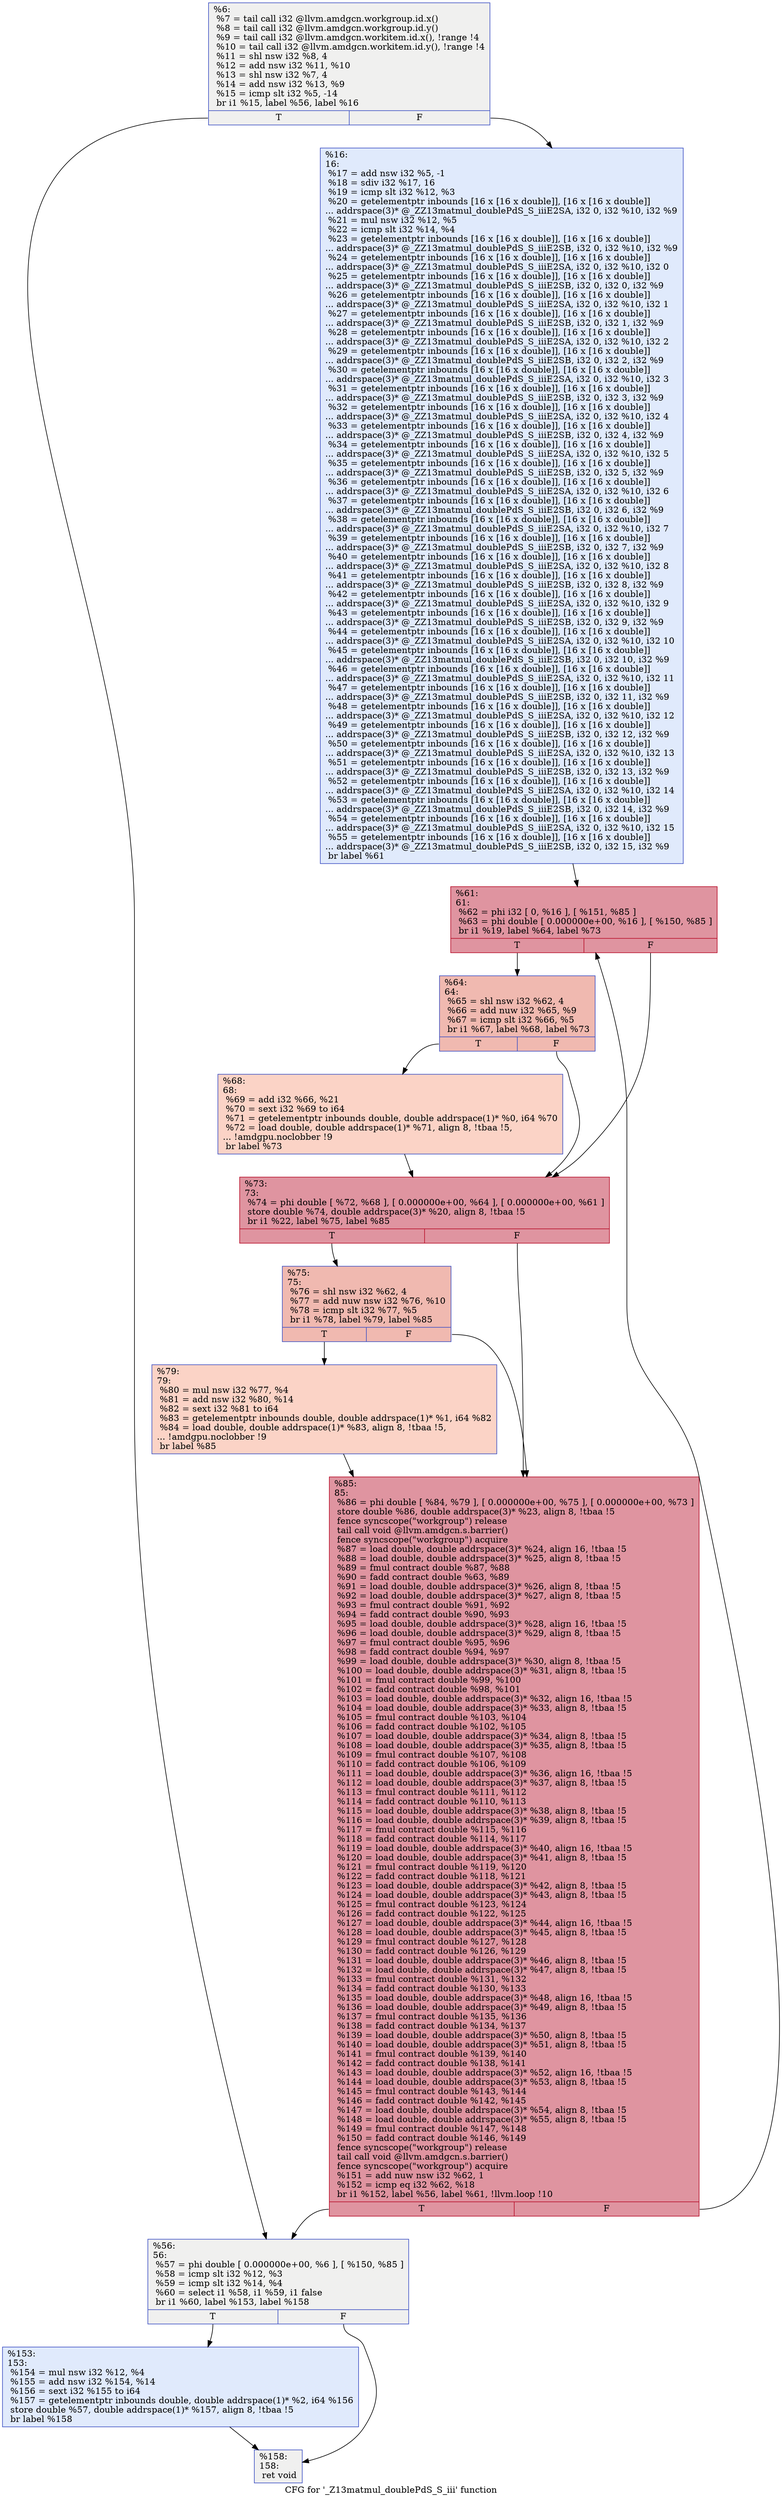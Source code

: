 digraph "CFG for '_Z13matmul_doublePdS_S_iii' function" {
	label="CFG for '_Z13matmul_doublePdS_S_iii' function";

	Node0x4d22790 [shape=record,color="#3d50c3ff", style=filled, fillcolor="#dedcdb70",label="{%6:\l  %7 = tail call i32 @llvm.amdgcn.workgroup.id.x()\l  %8 = tail call i32 @llvm.amdgcn.workgroup.id.y()\l  %9 = tail call i32 @llvm.amdgcn.workitem.id.x(), !range !4\l  %10 = tail call i32 @llvm.amdgcn.workitem.id.y(), !range !4\l  %11 = shl nsw i32 %8, 4\l  %12 = add nsw i32 %11, %10\l  %13 = shl nsw i32 %7, 4\l  %14 = add nsw i32 %13, %9\l  %15 = icmp slt i32 %5, -14\l  br i1 %15, label %56, label %16\l|{<s0>T|<s1>F}}"];
	Node0x4d22790:s0 -> Node0x4d24a80;
	Node0x4d22790:s1 -> Node0x4d24b10;
	Node0x4d24b10 [shape=record,color="#3d50c3ff", style=filled, fillcolor="#b9d0f970",label="{%16:\l16:                                               \l  %17 = add nsw i32 %5, -1\l  %18 = sdiv i32 %17, 16\l  %19 = icmp slt i32 %12, %3\l  %20 = getelementptr inbounds [16 x [16 x double]], [16 x [16 x double]]\l... addrspace(3)* @_ZZ13matmul_doublePdS_S_iiiE2SA, i32 0, i32 %10, i32 %9\l  %21 = mul nsw i32 %12, %5\l  %22 = icmp slt i32 %14, %4\l  %23 = getelementptr inbounds [16 x [16 x double]], [16 x [16 x double]]\l... addrspace(3)* @_ZZ13matmul_doublePdS_S_iiiE2SB, i32 0, i32 %10, i32 %9\l  %24 = getelementptr inbounds [16 x [16 x double]], [16 x [16 x double]]\l... addrspace(3)* @_ZZ13matmul_doublePdS_S_iiiE2SA, i32 0, i32 %10, i32 0\l  %25 = getelementptr inbounds [16 x [16 x double]], [16 x [16 x double]]\l... addrspace(3)* @_ZZ13matmul_doublePdS_S_iiiE2SB, i32 0, i32 0, i32 %9\l  %26 = getelementptr inbounds [16 x [16 x double]], [16 x [16 x double]]\l... addrspace(3)* @_ZZ13matmul_doublePdS_S_iiiE2SA, i32 0, i32 %10, i32 1\l  %27 = getelementptr inbounds [16 x [16 x double]], [16 x [16 x double]]\l... addrspace(3)* @_ZZ13matmul_doublePdS_S_iiiE2SB, i32 0, i32 1, i32 %9\l  %28 = getelementptr inbounds [16 x [16 x double]], [16 x [16 x double]]\l... addrspace(3)* @_ZZ13matmul_doublePdS_S_iiiE2SA, i32 0, i32 %10, i32 2\l  %29 = getelementptr inbounds [16 x [16 x double]], [16 x [16 x double]]\l... addrspace(3)* @_ZZ13matmul_doublePdS_S_iiiE2SB, i32 0, i32 2, i32 %9\l  %30 = getelementptr inbounds [16 x [16 x double]], [16 x [16 x double]]\l... addrspace(3)* @_ZZ13matmul_doublePdS_S_iiiE2SA, i32 0, i32 %10, i32 3\l  %31 = getelementptr inbounds [16 x [16 x double]], [16 x [16 x double]]\l... addrspace(3)* @_ZZ13matmul_doublePdS_S_iiiE2SB, i32 0, i32 3, i32 %9\l  %32 = getelementptr inbounds [16 x [16 x double]], [16 x [16 x double]]\l... addrspace(3)* @_ZZ13matmul_doublePdS_S_iiiE2SA, i32 0, i32 %10, i32 4\l  %33 = getelementptr inbounds [16 x [16 x double]], [16 x [16 x double]]\l... addrspace(3)* @_ZZ13matmul_doublePdS_S_iiiE2SB, i32 0, i32 4, i32 %9\l  %34 = getelementptr inbounds [16 x [16 x double]], [16 x [16 x double]]\l... addrspace(3)* @_ZZ13matmul_doublePdS_S_iiiE2SA, i32 0, i32 %10, i32 5\l  %35 = getelementptr inbounds [16 x [16 x double]], [16 x [16 x double]]\l... addrspace(3)* @_ZZ13matmul_doublePdS_S_iiiE2SB, i32 0, i32 5, i32 %9\l  %36 = getelementptr inbounds [16 x [16 x double]], [16 x [16 x double]]\l... addrspace(3)* @_ZZ13matmul_doublePdS_S_iiiE2SA, i32 0, i32 %10, i32 6\l  %37 = getelementptr inbounds [16 x [16 x double]], [16 x [16 x double]]\l... addrspace(3)* @_ZZ13matmul_doublePdS_S_iiiE2SB, i32 0, i32 6, i32 %9\l  %38 = getelementptr inbounds [16 x [16 x double]], [16 x [16 x double]]\l... addrspace(3)* @_ZZ13matmul_doublePdS_S_iiiE2SA, i32 0, i32 %10, i32 7\l  %39 = getelementptr inbounds [16 x [16 x double]], [16 x [16 x double]]\l... addrspace(3)* @_ZZ13matmul_doublePdS_S_iiiE2SB, i32 0, i32 7, i32 %9\l  %40 = getelementptr inbounds [16 x [16 x double]], [16 x [16 x double]]\l... addrspace(3)* @_ZZ13matmul_doublePdS_S_iiiE2SA, i32 0, i32 %10, i32 8\l  %41 = getelementptr inbounds [16 x [16 x double]], [16 x [16 x double]]\l... addrspace(3)* @_ZZ13matmul_doublePdS_S_iiiE2SB, i32 0, i32 8, i32 %9\l  %42 = getelementptr inbounds [16 x [16 x double]], [16 x [16 x double]]\l... addrspace(3)* @_ZZ13matmul_doublePdS_S_iiiE2SA, i32 0, i32 %10, i32 9\l  %43 = getelementptr inbounds [16 x [16 x double]], [16 x [16 x double]]\l... addrspace(3)* @_ZZ13matmul_doublePdS_S_iiiE2SB, i32 0, i32 9, i32 %9\l  %44 = getelementptr inbounds [16 x [16 x double]], [16 x [16 x double]]\l... addrspace(3)* @_ZZ13matmul_doublePdS_S_iiiE2SA, i32 0, i32 %10, i32 10\l  %45 = getelementptr inbounds [16 x [16 x double]], [16 x [16 x double]]\l... addrspace(3)* @_ZZ13matmul_doublePdS_S_iiiE2SB, i32 0, i32 10, i32 %9\l  %46 = getelementptr inbounds [16 x [16 x double]], [16 x [16 x double]]\l... addrspace(3)* @_ZZ13matmul_doublePdS_S_iiiE2SA, i32 0, i32 %10, i32 11\l  %47 = getelementptr inbounds [16 x [16 x double]], [16 x [16 x double]]\l... addrspace(3)* @_ZZ13matmul_doublePdS_S_iiiE2SB, i32 0, i32 11, i32 %9\l  %48 = getelementptr inbounds [16 x [16 x double]], [16 x [16 x double]]\l... addrspace(3)* @_ZZ13matmul_doublePdS_S_iiiE2SA, i32 0, i32 %10, i32 12\l  %49 = getelementptr inbounds [16 x [16 x double]], [16 x [16 x double]]\l... addrspace(3)* @_ZZ13matmul_doublePdS_S_iiiE2SB, i32 0, i32 12, i32 %9\l  %50 = getelementptr inbounds [16 x [16 x double]], [16 x [16 x double]]\l... addrspace(3)* @_ZZ13matmul_doublePdS_S_iiiE2SA, i32 0, i32 %10, i32 13\l  %51 = getelementptr inbounds [16 x [16 x double]], [16 x [16 x double]]\l... addrspace(3)* @_ZZ13matmul_doublePdS_S_iiiE2SB, i32 0, i32 13, i32 %9\l  %52 = getelementptr inbounds [16 x [16 x double]], [16 x [16 x double]]\l... addrspace(3)* @_ZZ13matmul_doublePdS_S_iiiE2SA, i32 0, i32 %10, i32 14\l  %53 = getelementptr inbounds [16 x [16 x double]], [16 x [16 x double]]\l... addrspace(3)* @_ZZ13matmul_doublePdS_S_iiiE2SB, i32 0, i32 14, i32 %9\l  %54 = getelementptr inbounds [16 x [16 x double]], [16 x [16 x double]]\l... addrspace(3)* @_ZZ13matmul_doublePdS_S_iiiE2SA, i32 0, i32 %10, i32 15\l  %55 = getelementptr inbounds [16 x [16 x double]], [16 x [16 x double]]\l... addrspace(3)* @_ZZ13matmul_doublePdS_S_iiiE2SB, i32 0, i32 15, i32 %9\l  br label %61\l}"];
	Node0x4d24b10 -> Node0x4d24f10;
	Node0x4d24a80 [shape=record,color="#3d50c3ff", style=filled, fillcolor="#dedcdb70",label="{%56:\l56:                                               \l  %57 = phi double [ 0.000000e+00, %6 ], [ %150, %85 ]\l  %58 = icmp slt i32 %12, %3\l  %59 = icmp slt i32 %14, %4\l  %60 = select i1 %58, i1 %59, i1 false\l  br i1 %60, label %153, label %158\l|{<s0>T|<s1>F}}"];
	Node0x4d24a80:s0 -> Node0x4d28020;
	Node0x4d24a80:s1 -> Node0x4d280b0;
	Node0x4d24f10 [shape=record,color="#b70d28ff", style=filled, fillcolor="#b70d2870",label="{%61:\l61:                                               \l  %62 = phi i32 [ 0, %16 ], [ %151, %85 ]\l  %63 = phi double [ 0.000000e+00, %16 ], [ %150, %85 ]\l  br i1 %19, label %64, label %73\l|{<s0>T|<s1>F}}"];
	Node0x4d24f10:s0 -> Node0x4d28380;
	Node0x4d24f10:s1 -> Node0x4d28410;
	Node0x4d28380 [shape=record,color="#3d50c3ff", style=filled, fillcolor="#de614d70",label="{%64:\l64:                                               \l  %65 = shl nsw i32 %62, 4\l  %66 = add nuw i32 %65, %9\l  %67 = icmp slt i32 %66, %5\l  br i1 %67, label %68, label %73\l|{<s0>T|<s1>F}}"];
	Node0x4d28380:s0 -> Node0x4d25c30;
	Node0x4d28380:s1 -> Node0x4d28410;
	Node0x4d25c30 [shape=record,color="#3d50c3ff", style=filled, fillcolor="#f59c7d70",label="{%68:\l68:                                               \l  %69 = add i32 %66, %21\l  %70 = sext i32 %69 to i64\l  %71 = getelementptr inbounds double, double addrspace(1)* %0, i64 %70\l  %72 = load double, double addrspace(1)* %71, align 8, !tbaa !5,\l... !amdgpu.noclobber !9\l  br label %73\l}"];
	Node0x4d25c30 -> Node0x4d28410;
	Node0x4d28410 [shape=record,color="#b70d28ff", style=filled, fillcolor="#b70d2870",label="{%73:\l73:                                               \l  %74 = phi double [ %72, %68 ], [ 0.000000e+00, %64 ], [ 0.000000e+00, %61 ]\l  store double %74, double addrspace(3)* %20, align 8, !tbaa !5\l  br i1 %22, label %75, label %85\l|{<s0>T|<s1>F}}"];
	Node0x4d28410:s0 -> Node0x4d296b0;
	Node0x4d28410:s1 -> Node0x4d27ce0;
	Node0x4d296b0 [shape=record,color="#3d50c3ff", style=filled, fillcolor="#de614d70",label="{%75:\l75:                                               \l  %76 = shl nsw i32 %62, 4\l  %77 = add nuw nsw i32 %76, %10\l  %78 = icmp slt i32 %77, %5\l  br i1 %78, label %79, label %85\l|{<s0>T|<s1>F}}"];
	Node0x4d296b0:s0 -> Node0x4d29960;
	Node0x4d296b0:s1 -> Node0x4d27ce0;
	Node0x4d29960 [shape=record,color="#3d50c3ff", style=filled, fillcolor="#f59c7d70",label="{%79:\l79:                                               \l  %80 = mul nsw i32 %77, %4\l  %81 = add nsw i32 %80, %14\l  %82 = sext i32 %81 to i64\l  %83 = getelementptr inbounds double, double addrspace(1)* %1, i64 %82\l  %84 = load double, double addrspace(1)* %83, align 8, !tbaa !5,\l... !amdgpu.noclobber !9\l  br label %85\l}"];
	Node0x4d29960 -> Node0x4d27ce0;
	Node0x4d27ce0 [shape=record,color="#b70d28ff", style=filled, fillcolor="#b70d2870",label="{%85:\l85:                                               \l  %86 = phi double [ %84, %79 ], [ 0.000000e+00, %75 ], [ 0.000000e+00, %73 ]\l  store double %86, double addrspace(3)* %23, align 8, !tbaa !5\l  fence syncscope(\"workgroup\") release\l  tail call void @llvm.amdgcn.s.barrier()\l  fence syncscope(\"workgroup\") acquire\l  %87 = load double, double addrspace(3)* %24, align 16, !tbaa !5\l  %88 = load double, double addrspace(3)* %25, align 8, !tbaa !5\l  %89 = fmul contract double %87, %88\l  %90 = fadd contract double %63, %89\l  %91 = load double, double addrspace(3)* %26, align 8, !tbaa !5\l  %92 = load double, double addrspace(3)* %27, align 8, !tbaa !5\l  %93 = fmul contract double %91, %92\l  %94 = fadd contract double %90, %93\l  %95 = load double, double addrspace(3)* %28, align 16, !tbaa !5\l  %96 = load double, double addrspace(3)* %29, align 8, !tbaa !5\l  %97 = fmul contract double %95, %96\l  %98 = fadd contract double %94, %97\l  %99 = load double, double addrspace(3)* %30, align 8, !tbaa !5\l  %100 = load double, double addrspace(3)* %31, align 8, !tbaa !5\l  %101 = fmul contract double %99, %100\l  %102 = fadd contract double %98, %101\l  %103 = load double, double addrspace(3)* %32, align 16, !tbaa !5\l  %104 = load double, double addrspace(3)* %33, align 8, !tbaa !5\l  %105 = fmul contract double %103, %104\l  %106 = fadd contract double %102, %105\l  %107 = load double, double addrspace(3)* %34, align 8, !tbaa !5\l  %108 = load double, double addrspace(3)* %35, align 8, !tbaa !5\l  %109 = fmul contract double %107, %108\l  %110 = fadd contract double %106, %109\l  %111 = load double, double addrspace(3)* %36, align 16, !tbaa !5\l  %112 = load double, double addrspace(3)* %37, align 8, !tbaa !5\l  %113 = fmul contract double %111, %112\l  %114 = fadd contract double %110, %113\l  %115 = load double, double addrspace(3)* %38, align 8, !tbaa !5\l  %116 = load double, double addrspace(3)* %39, align 8, !tbaa !5\l  %117 = fmul contract double %115, %116\l  %118 = fadd contract double %114, %117\l  %119 = load double, double addrspace(3)* %40, align 16, !tbaa !5\l  %120 = load double, double addrspace(3)* %41, align 8, !tbaa !5\l  %121 = fmul contract double %119, %120\l  %122 = fadd contract double %118, %121\l  %123 = load double, double addrspace(3)* %42, align 8, !tbaa !5\l  %124 = load double, double addrspace(3)* %43, align 8, !tbaa !5\l  %125 = fmul contract double %123, %124\l  %126 = fadd contract double %122, %125\l  %127 = load double, double addrspace(3)* %44, align 16, !tbaa !5\l  %128 = load double, double addrspace(3)* %45, align 8, !tbaa !5\l  %129 = fmul contract double %127, %128\l  %130 = fadd contract double %126, %129\l  %131 = load double, double addrspace(3)* %46, align 8, !tbaa !5\l  %132 = load double, double addrspace(3)* %47, align 8, !tbaa !5\l  %133 = fmul contract double %131, %132\l  %134 = fadd contract double %130, %133\l  %135 = load double, double addrspace(3)* %48, align 16, !tbaa !5\l  %136 = load double, double addrspace(3)* %49, align 8, !tbaa !5\l  %137 = fmul contract double %135, %136\l  %138 = fadd contract double %134, %137\l  %139 = load double, double addrspace(3)* %50, align 8, !tbaa !5\l  %140 = load double, double addrspace(3)* %51, align 8, !tbaa !5\l  %141 = fmul contract double %139, %140\l  %142 = fadd contract double %138, %141\l  %143 = load double, double addrspace(3)* %52, align 16, !tbaa !5\l  %144 = load double, double addrspace(3)* %53, align 8, !tbaa !5\l  %145 = fmul contract double %143, %144\l  %146 = fadd contract double %142, %145\l  %147 = load double, double addrspace(3)* %54, align 8, !tbaa !5\l  %148 = load double, double addrspace(3)* %55, align 8, !tbaa !5\l  %149 = fmul contract double %147, %148\l  %150 = fadd contract double %146, %149\l  fence syncscope(\"workgroup\") release\l  tail call void @llvm.amdgcn.s.barrier()\l  fence syncscope(\"workgroup\") acquire\l  %151 = add nuw nsw i32 %62, 1\l  %152 = icmp eq i32 %62, %18\l  br i1 %152, label %56, label %61, !llvm.loop !10\l|{<s0>T|<s1>F}}"];
	Node0x4d27ce0:s0 -> Node0x4d24a80;
	Node0x4d27ce0:s1 -> Node0x4d24f10;
	Node0x4d28020 [shape=record,color="#3d50c3ff", style=filled, fillcolor="#b9d0f970",label="{%153:\l153:                                              \l  %154 = mul nsw i32 %12, %4\l  %155 = add nsw i32 %154, %14\l  %156 = sext i32 %155 to i64\l  %157 = getelementptr inbounds double, double addrspace(1)* %2, i64 %156\l  store double %57, double addrspace(1)* %157, align 8, !tbaa !5\l  br label %158\l}"];
	Node0x4d28020 -> Node0x4d280b0;
	Node0x4d280b0 [shape=record,color="#3d50c3ff", style=filled, fillcolor="#dedcdb70",label="{%158:\l158:                                              \l  ret void\l}"];
}

